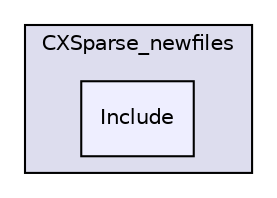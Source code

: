 digraph "libs/SuiteSparse/CXSparse_newfiles/Include" {
  compound=true
  node [ fontsize="10", fontname="Helvetica"];
  edge [ labelfontsize="10", labelfontname="Helvetica"];
  subgraph clusterdir_d7c04fa715a2e1447df40bc9cc9441e9 {
    graph [ bgcolor="#ddddee", pencolor="black", label="CXSparse_newfiles" fontname="Helvetica", fontsize="10", URL="dir_d7c04fa715a2e1447df40bc9cc9441e9.html"]
  dir_1ec9f55129ea41fb676c36a579393d45 [shape=box, label="Include", style="filled", fillcolor="#eeeeff", pencolor="black", URL="dir_1ec9f55129ea41fb676c36a579393d45.html"];
  }
}
